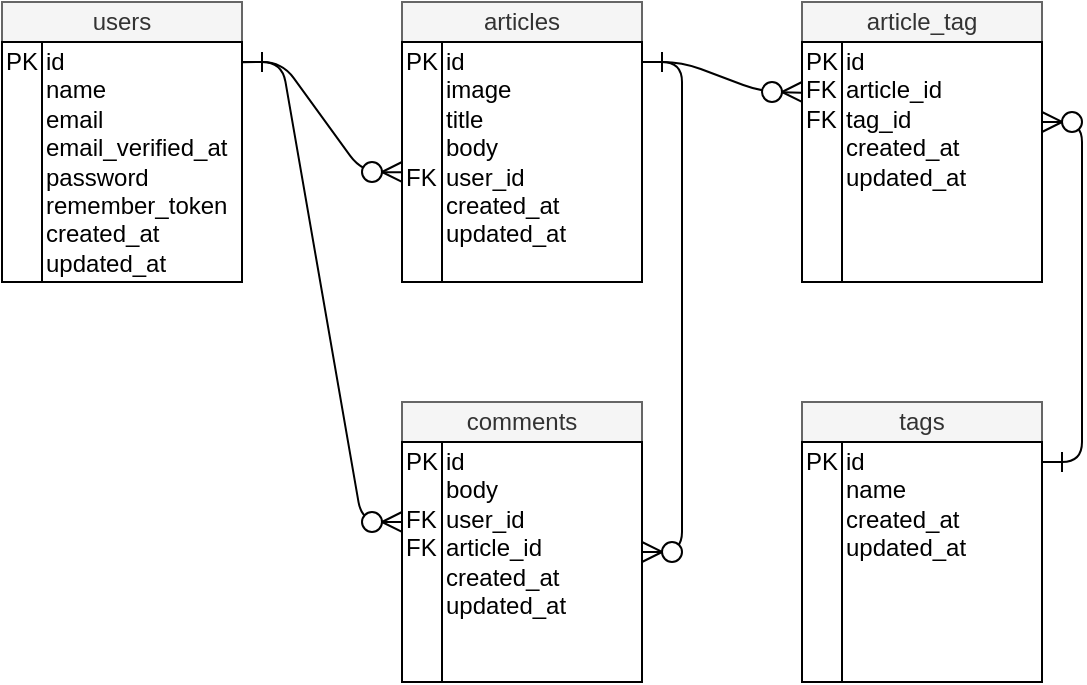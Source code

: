 <mxfile version="14.4.8" type="github">
  <diagram id="R2lEEEUBdFMjLlhIrx00" name="Page-1">
    <mxGraphModel dx="1422" dy="774" grid="1" gridSize="10" guides="1" tooltips="1" connect="1" arrows="1" fold="1" page="1" pageScale="1" pageWidth="850" pageHeight="1100" math="0" shadow="0" extFonts="Permanent Marker^https://fonts.googleapis.com/css?family=Permanent+Marker">
      <root>
        <mxCell id="0" />
        <mxCell id="1" parent="0" />
        <mxCell id="JKvDKRSyKJHsCP8iB2jK-13" value="users" style="rounded=0;whiteSpace=wrap;html=1;labelBackgroundColor=none;fillColor=#f5f5f5;strokeColor=#666666;fontColor=#333333;" vertex="1" parent="1">
          <mxGeometry x="160" y="80" width="120" height="20" as="geometry" />
        </mxCell>
        <mxCell id="JKvDKRSyKJHsCP8iB2jK-14" value="id&lt;br&gt;name&lt;br&gt;email&lt;br&gt;email_verified_at&lt;br&gt;password&lt;br&gt;remember_token&lt;br&gt;created_at&lt;br&gt;updated_at" style="rounded=0;whiteSpace=wrap;html=1;align=left;" vertex="1" parent="1">
          <mxGeometry x="180" y="100" width="100" height="120" as="geometry" />
        </mxCell>
        <mxCell id="JKvDKRSyKJHsCP8iB2jK-15" value="PK&lt;br&gt;&lt;br&gt;&lt;br&gt;&lt;br&gt;&lt;br&gt;&lt;br&gt;&lt;br&gt;&lt;br&gt;" style="rounded=0;whiteSpace=wrap;html=1;align=left;" vertex="1" parent="1">
          <mxGeometry x="160" y="100" width="20" height="120" as="geometry" />
        </mxCell>
        <mxCell id="JKvDKRSyKJHsCP8iB2jK-16" value="&lt;div&gt;&lt;span&gt;articles&lt;/span&gt;&lt;/div&gt;" style="rounded=0;whiteSpace=wrap;html=1;align=center;labelBackgroundColor=none;fillColor=#f5f5f5;strokeColor=#666666;fontColor=#333333;" vertex="1" parent="1">
          <mxGeometry x="360" y="80" width="120" height="20" as="geometry" />
        </mxCell>
        <mxCell id="JKvDKRSyKJHsCP8iB2jK-17" value="PK&lt;br&gt;&lt;br&gt;&lt;br&gt;&lt;br&gt;FK&lt;br&gt;&lt;br&gt;&lt;br&gt;&lt;br&gt;" style="rounded=0;whiteSpace=wrap;html=1;align=left;verticalAlign=middle;" vertex="1" parent="1">
          <mxGeometry x="360" y="100" width="20" height="120" as="geometry" />
        </mxCell>
        <mxCell id="JKvDKRSyKJHsCP8iB2jK-18" value="id&lt;br&gt;image&lt;br&gt;title&lt;br&gt;body&lt;br&gt;user_id&lt;br&gt;created_at&lt;br&gt;updated_at&lt;br&gt;&lt;br&gt;" style="rounded=0;whiteSpace=wrap;html=1;align=left;" vertex="1" parent="1">
          <mxGeometry x="380" y="100" width="100" height="120" as="geometry" />
        </mxCell>
        <mxCell id="JKvDKRSyKJHsCP8iB2jK-19" value="article_tag" style="rounded=0;whiteSpace=wrap;html=1;align=center;labelBackgroundColor=none;fillColor=#f5f5f5;strokeColor=#666666;fontColor=#333333;" vertex="1" parent="1">
          <mxGeometry x="560" y="80" width="120" height="20" as="geometry" />
        </mxCell>
        <mxCell id="JKvDKRSyKJHsCP8iB2jK-21" value="tags" style="rounded=0;whiteSpace=wrap;html=1;align=center;labelBackgroundColor=none;fillColor=#f5f5f5;strokeColor=#666666;fontColor=#333333;" vertex="1" parent="1">
          <mxGeometry x="560" y="280" width="120" height="20" as="geometry" />
        </mxCell>
        <mxCell id="JKvDKRSyKJHsCP8iB2jK-22" value="comments" style="rounded=0;whiteSpace=wrap;html=1;align=center;labelBackgroundColor=none;fillColor=#f5f5f5;strokeColor=#666666;fontColor=#333333;" vertex="1" parent="1">
          <mxGeometry x="360" y="280" width="120" height="20" as="geometry" />
        </mxCell>
        <mxCell id="JKvDKRSyKJHsCP8iB2jK-23" value="PK&lt;br&gt;FK&lt;br&gt;FK&lt;br&gt;&lt;br&gt;&lt;br&gt;&lt;br&gt;&lt;br&gt;&lt;br&gt;" style="rounded=0;whiteSpace=wrap;html=1;align=left;" vertex="1" parent="1">
          <mxGeometry x="560" y="100" width="20" height="120" as="geometry" />
        </mxCell>
        <mxCell id="JKvDKRSyKJHsCP8iB2jK-24" value="PK&lt;br&gt;&lt;br&gt;FK&lt;br&gt;FK&lt;br&gt;&lt;br&gt;&lt;br&gt;&lt;br&gt;&lt;br&gt;" style="rounded=0;whiteSpace=wrap;html=1;align=left;verticalAlign=middle;" vertex="1" parent="1">
          <mxGeometry x="360" y="300" width="20" height="120" as="geometry" />
        </mxCell>
        <mxCell id="JKvDKRSyKJHsCP8iB2jK-25" value="PK&lt;br&gt;&lt;br&gt;&lt;br&gt;&lt;br&gt;&lt;br&gt;&lt;br&gt;&lt;br&gt;&lt;br&gt;" style="rounded=0;whiteSpace=wrap;html=1;align=left;verticalAlign=middle;" vertex="1" parent="1">
          <mxGeometry x="560" y="300" width="20" height="120" as="geometry" />
        </mxCell>
        <mxCell id="JKvDKRSyKJHsCP8iB2jK-26" value="id&lt;br&gt;article_id&lt;br&gt;tag_id&lt;br&gt;created_at&lt;br&gt;updated_at&lt;br&gt;&lt;br&gt;&lt;br&gt;&lt;br&gt;" style="rounded=0;whiteSpace=wrap;html=1;align=left;verticalAlign=middle;" vertex="1" parent="1">
          <mxGeometry x="580" y="100" width="100" height="120" as="geometry" />
        </mxCell>
        <mxCell id="JKvDKRSyKJHsCP8iB2jK-27" value="id&lt;br&gt;body&lt;br&gt;user_id&lt;br&gt;article_id&lt;br&gt;created_at&lt;br&gt;updated_at&lt;br&gt;&lt;br&gt;&lt;br&gt;" style="rounded=0;whiteSpace=wrap;html=1;align=left;verticalAlign=middle;" vertex="1" parent="1">
          <mxGeometry x="380" y="300" width="100" height="120" as="geometry" />
        </mxCell>
        <mxCell id="JKvDKRSyKJHsCP8iB2jK-28" value="id&lt;br&gt;name&lt;br&gt;created_at&lt;br&gt;updated_at&lt;br&gt;&lt;br&gt;&lt;br&gt;&lt;br&gt;&lt;br&gt;" style="rounded=0;whiteSpace=wrap;html=1;align=left;verticalAlign=middle;" vertex="1" parent="1">
          <mxGeometry x="580" y="300" width="100" height="120" as="geometry" />
        </mxCell>
        <mxCell id="JKvDKRSyKJHsCP8iB2jK-29" value="" style="endArrow=none;html=1;exitX=1.002;exitY=0.084;exitDx=0;exitDy=0;exitPerimeter=0;entryX=-0.002;entryY=0.543;entryDx=0;entryDy=0;entryPerimeter=0;" edge="1" parent="1" source="JKvDKRSyKJHsCP8iB2jK-14" target="JKvDKRSyKJHsCP8iB2jK-17">
          <mxGeometry width="50" height="50" relative="1" as="geometry">
            <mxPoint x="290" y="120" as="sourcePoint" />
            <mxPoint x="360" y="166" as="targetPoint" />
            <Array as="points">
              <mxPoint x="300" y="110" />
              <mxPoint x="340" y="165" />
            </Array>
          </mxGeometry>
        </mxCell>
        <mxCell id="JKvDKRSyKJHsCP8iB2jK-30" value="" style="endArrow=none;html=1;entryX=0;entryY=0.333;entryDx=0;entryDy=0;entryPerimeter=0;exitX=1;exitY=0.083;exitDx=0;exitDy=0;exitPerimeter=0;" edge="1" parent="1" source="JKvDKRSyKJHsCP8iB2jK-14" target="JKvDKRSyKJHsCP8iB2jK-24">
          <mxGeometry width="50" height="50" relative="1" as="geometry">
            <mxPoint x="290" y="110" as="sourcePoint" />
            <mxPoint x="340" y="340" as="targetPoint" />
            <Array as="points">
              <mxPoint x="300" y="110" />
              <mxPoint x="340" y="340" />
            </Array>
          </mxGeometry>
        </mxCell>
        <mxCell id="JKvDKRSyKJHsCP8iB2jK-31" value="" style="endArrow=none;html=1;exitX=1;exitY=0.083;exitDx=0;exitDy=0;exitPerimeter=0;entryX=0.002;entryY=0.211;entryDx=0;entryDy=0;entryPerimeter=0;" edge="1" parent="1" source="JKvDKRSyKJHsCP8iB2jK-18" target="JKvDKRSyKJHsCP8iB2jK-23">
          <mxGeometry width="50" height="50" relative="1" as="geometry">
            <mxPoint x="520" y="280" as="sourcePoint" />
            <mxPoint x="550" y="120" as="targetPoint" />
            <Array as="points">
              <mxPoint x="500" y="110" />
              <mxPoint x="540" y="125" />
            </Array>
          </mxGeometry>
        </mxCell>
        <mxCell id="JKvDKRSyKJHsCP8iB2jK-32" value="" style="endArrow=none;html=1;entryX=1;entryY=0.333;entryDx=0;entryDy=0;entryPerimeter=0;" edge="1" parent="1" target="JKvDKRSyKJHsCP8iB2jK-26">
          <mxGeometry width="50" height="50" relative="1" as="geometry">
            <mxPoint x="680" y="310" as="sourcePoint" />
            <mxPoint x="690" y="150" as="targetPoint" />
            <Array as="points">
              <mxPoint x="700" y="310" />
              <mxPoint x="700" y="140" />
            </Array>
          </mxGeometry>
        </mxCell>
        <mxCell id="JKvDKRSyKJHsCP8iB2jK-34" value="" style="endArrow=none;html=1;" edge="1" parent="1">
          <mxGeometry width="50" height="50" relative="1" as="geometry">
            <mxPoint x="290" y="115" as="sourcePoint" />
            <mxPoint x="290" y="105" as="targetPoint" />
            <Array as="points">
              <mxPoint x="290" y="115" />
            </Array>
          </mxGeometry>
        </mxCell>
        <mxCell id="JKvDKRSyKJHsCP8iB2jK-35" value="" style="endArrow=none;html=1;" edge="1" parent="1">
          <mxGeometry width="50" height="50" relative="1" as="geometry">
            <mxPoint x="490" y="115" as="sourcePoint" />
            <mxPoint x="490" y="105" as="targetPoint" />
            <Array as="points">
              <mxPoint x="490" y="115" />
            </Array>
          </mxGeometry>
        </mxCell>
        <mxCell id="JKvDKRSyKJHsCP8iB2jK-36" value="" style="endArrow=none;html=1;" edge="1" parent="1">
          <mxGeometry width="50" height="50" relative="1" as="geometry">
            <mxPoint x="690" y="315" as="sourcePoint" />
            <mxPoint x="690" y="305" as="targetPoint" />
            <Array as="points">
              <mxPoint x="690" y="315" />
            </Array>
          </mxGeometry>
        </mxCell>
        <mxCell id="JKvDKRSyKJHsCP8iB2jK-37" value="" style="ellipse;whiteSpace=wrap;html=1;aspect=fixed;align=left;" vertex="1" parent="1">
          <mxGeometry x="340" y="160" width="10" height="10" as="geometry" />
        </mxCell>
        <mxCell id="JKvDKRSyKJHsCP8iB2jK-38" value="" style="endArrow=none;html=1;entryX=0;entryY=0.5;entryDx=0;entryDy=0;" edge="1" parent="1" target="JKvDKRSyKJHsCP8iB2jK-17">
          <mxGeometry width="50" height="50" relative="1" as="geometry">
            <mxPoint x="350" y="165" as="sourcePoint" />
            <mxPoint x="360" y="165" as="targetPoint" />
          </mxGeometry>
        </mxCell>
        <mxCell id="JKvDKRSyKJHsCP8iB2jK-40" value="" style="endArrow=none;html=1;exitX=0;exitY=0.583;exitDx=0;exitDy=0;exitPerimeter=0;" edge="1" parent="1" source="JKvDKRSyKJHsCP8iB2jK-17">
          <mxGeometry width="50" height="50" relative="1" as="geometry">
            <mxPoint x="330" y="180" as="sourcePoint" />
            <mxPoint x="350" y="165" as="targetPoint" />
          </mxGeometry>
        </mxCell>
        <mxCell id="JKvDKRSyKJHsCP8iB2jK-42" value="" style="ellipse;whiteSpace=wrap;html=1;aspect=fixed;align=left;" vertex="1" parent="1">
          <mxGeometry x="540" y="120" width="10" height="10" as="geometry" />
        </mxCell>
        <mxCell id="JKvDKRSyKJHsCP8iB2jK-43" value="" style="endArrow=none;html=1;entryX=0;entryY=0.5;entryDx=0;entryDy=0;" edge="1" parent="1">
          <mxGeometry width="50" height="50" relative="1" as="geometry">
            <mxPoint x="550" y="125" as="sourcePoint" />
            <mxPoint x="560" y="120" as="targetPoint" />
          </mxGeometry>
        </mxCell>
        <mxCell id="JKvDKRSyKJHsCP8iB2jK-44" value="" style="endArrow=none;html=1;exitX=0;exitY=0.583;exitDx=0;exitDy=0;exitPerimeter=0;" edge="1" parent="1">
          <mxGeometry width="50" height="50" relative="1" as="geometry">
            <mxPoint x="560" y="129.96" as="sourcePoint" />
            <mxPoint x="550" y="125" as="targetPoint" />
          </mxGeometry>
        </mxCell>
        <mxCell id="JKvDKRSyKJHsCP8iB2jK-45" value="" style="ellipse;whiteSpace=wrap;html=1;aspect=fixed;align=left;" vertex="1" parent="1">
          <mxGeometry x="340" y="335" width="10" height="10" as="geometry" />
        </mxCell>
        <mxCell id="JKvDKRSyKJHsCP8iB2jK-46" value="" style="endArrow=none;html=1;entryX=0;entryY=0.5;entryDx=0;entryDy=0;" edge="1" parent="1">
          <mxGeometry width="50" height="50" relative="1" as="geometry">
            <mxPoint x="350" y="340" as="sourcePoint" />
            <mxPoint x="360" y="335" as="targetPoint" />
            <Array as="points">
              <mxPoint x="350" y="340" />
            </Array>
          </mxGeometry>
        </mxCell>
        <mxCell id="JKvDKRSyKJHsCP8iB2jK-47" value="" style="endArrow=none;html=1;exitX=0;exitY=0.583;exitDx=0;exitDy=0;exitPerimeter=0;" edge="1" parent="1">
          <mxGeometry width="50" height="50" relative="1" as="geometry">
            <mxPoint x="360" y="344.96" as="sourcePoint" />
            <mxPoint x="350" y="340" as="targetPoint" />
          </mxGeometry>
        </mxCell>
        <mxCell id="JKvDKRSyKJHsCP8iB2jK-48" value="" style="ellipse;whiteSpace=wrap;html=1;aspect=fixed;align=left;" vertex="1" parent="1">
          <mxGeometry x="690" y="135" width="10" height="10" as="geometry" />
        </mxCell>
        <mxCell id="JKvDKRSyKJHsCP8iB2jK-49" value="" style="endArrow=none;html=1;entryX=0;entryY=0.5;entryDx=0;entryDy=0;" edge="1" parent="1">
          <mxGeometry width="50" height="50" relative="1" as="geometry">
            <mxPoint x="680" y="145" as="sourcePoint" />
            <mxPoint x="690" y="140" as="targetPoint" />
          </mxGeometry>
        </mxCell>
        <mxCell id="JKvDKRSyKJHsCP8iB2jK-50" value="" style="endArrow=none;html=1;exitX=0;exitY=0.583;exitDx=0;exitDy=0;exitPerimeter=0;" edge="1" parent="1">
          <mxGeometry width="50" height="50" relative="1" as="geometry">
            <mxPoint x="690" y="139.96" as="sourcePoint" />
            <mxPoint x="680" y="135" as="targetPoint" />
          </mxGeometry>
        </mxCell>
        <mxCell id="JKvDKRSyKJHsCP8iB2jK-51" value="" style="endArrow=none;html=1;exitX=1;exitY=0.5;exitDx=0;exitDy=0;" edge="1" parent="1">
          <mxGeometry width="50" height="50" relative="1" as="geometry">
            <mxPoint x="480" y="355" as="sourcePoint" />
            <mxPoint x="480" y="110" as="targetPoint" />
            <Array as="points">
              <mxPoint x="500" y="355" />
              <mxPoint x="500" y="110" />
            </Array>
          </mxGeometry>
        </mxCell>
        <mxCell id="JKvDKRSyKJHsCP8iB2jK-52" value="" style="ellipse;whiteSpace=wrap;html=1;aspect=fixed;align=left;" vertex="1" parent="1">
          <mxGeometry x="490" y="350" width="10" height="10" as="geometry" />
        </mxCell>
        <mxCell id="JKvDKRSyKJHsCP8iB2jK-53" value="" style="endArrow=none;html=1;entryX=0;entryY=0.5;entryDx=0;entryDy=0;" edge="1" parent="1">
          <mxGeometry width="50" height="50" relative="1" as="geometry">
            <mxPoint x="480" y="360" as="sourcePoint" />
            <mxPoint x="490" y="355" as="targetPoint" />
          </mxGeometry>
        </mxCell>
        <mxCell id="JKvDKRSyKJHsCP8iB2jK-54" value="" style="endArrow=none;html=1;exitX=0;exitY=0.583;exitDx=0;exitDy=0;exitPerimeter=0;" edge="1" parent="1">
          <mxGeometry width="50" height="50" relative="1" as="geometry">
            <mxPoint x="490" y="354.96" as="sourcePoint" />
            <mxPoint x="480" y="350" as="targetPoint" />
          </mxGeometry>
        </mxCell>
      </root>
    </mxGraphModel>
  </diagram>
</mxfile>
